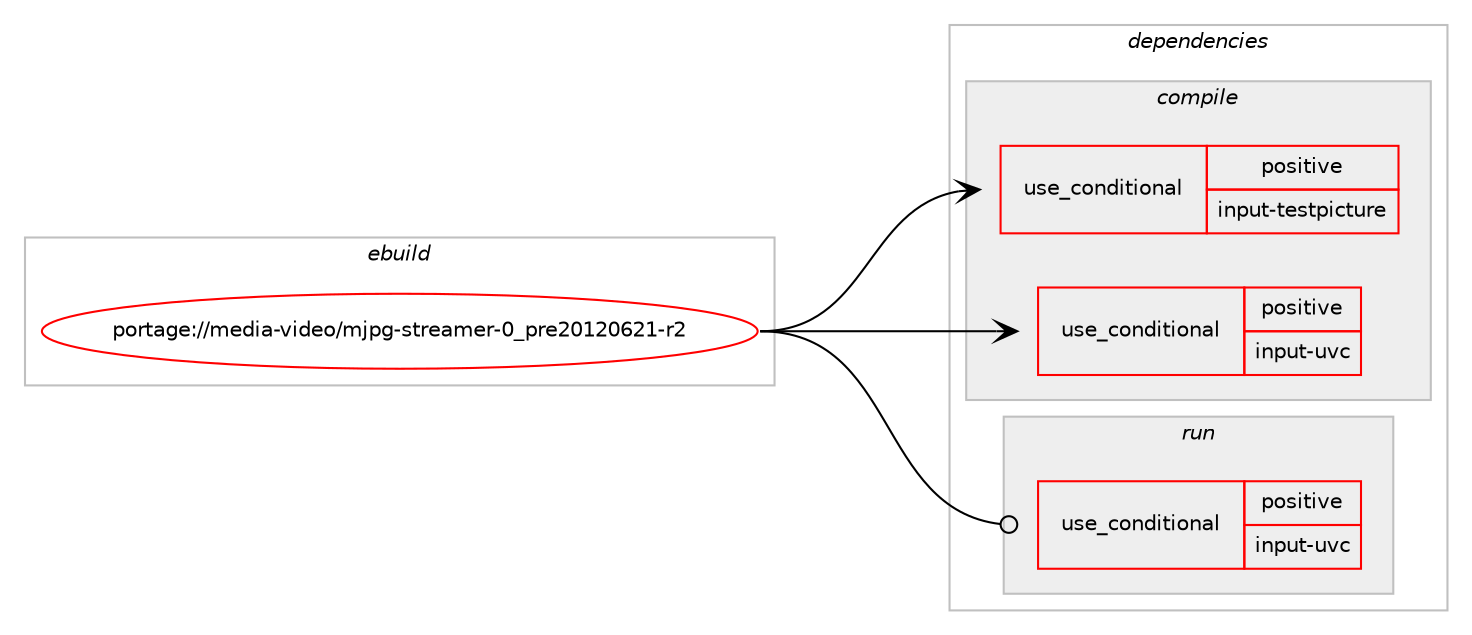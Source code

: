 digraph prolog {

# *************
# Graph options
# *************

newrank=true;
concentrate=true;
compound=true;
graph [rankdir=LR,fontname=Helvetica,fontsize=10,ranksep=1.5];#, ranksep=2.5, nodesep=0.2];
edge  [arrowhead=vee];
node  [fontname=Helvetica,fontsize=10];

# **********
# The ebuild
# **********

subgraph cluster_leftcol {
color=gray;
rank=same;
label=<<i>ebuild</i>>;
id [label="portage://media-video/mjpg-streamer-0_pre20120621-r2", color=red, width=4, href="../media-video/mjpg-streamer-0_pre20120621-r2.svg"];
}

# ****************
# The dependencies
# ****************

subgraph cluster_midcol {
color=gray;
label=<<i>dependencies</i>>;
subgraph cluster_compile {
fillcolor="#eeeeee";
style=filled;
label=<<i>compile</i>>;
subgraph cond82300 {
dependency170113 [label=<<TABLE BORDER="0" CELLBORDER="1" CELLSPACING="0" CELLPADDING="4"><TR><TD ROWSPAN="3" CELLPADDING="10">use_conditional</TD></TR><TR><TD>positive</TD></TR><TR><TD>input-testpicture</TD></TR></TABLE>>, shape=none, color=red];
# *** BEGIN UNKNOWN DEPENDENCY TYPE (TODO) ***
# dependency170113 -> package_dependency(portage://media-video/mjpg-streamer-0_pre20120621-r2,install,no,media-gfx,imagemagick,none,[,,],[],[])
# *** END UNKNOWN DEPENDENCY TYPE (TODO) ***

}
id:e -> dependency170113:w [weight=20,style="solid",arrowhead="vee"];
subgraph cond82301 {
dependency170114 [label=<<TABLE BORDER="0" CELLBORDER="1" CELLSPACING="0" CELLPADDING="4"><TR><TD ROWSPAN="3" CELLPADDING="10">use_conditional</TD></TR><TR><TD>positive</TD></TR><TR><TD>input-uvc</TD></TR></TABLE>>, shape=none, color=red];
# *** BEGIN UNKNOWN DEPENDENCY TYPE (TODO) ***
# dependency170114 -> package_dependency(portage://media-video/mjpg-streamer-0_pre20120621-r2,install,no,media-libs,libv4l,none,[,,],[],[])
# *** END UNKNOWN DEPENDENCY TYPE (TODO) ***

}
id:e -> dependency170114:w [weight=20,style="solid",arrowhead="vee"];
# *** BEGIN UNKNOWN DEPENDENCY TYPE (TODO) ***
# id -> package_dependency(portage://media-video/mjpg-streamer-0_pre20120621-r2,install,no,virtual,jpeg,none,[,,],[],[])
# *** END UNKNOWN DEPENDENCY TYPE (TODO) ***

}
subgraph cluster_compileandrun {
fillcolor="#eeeeee";
style=filled;
label=<<i>compile and run</i>>;
}
subgraph cluster_run {
fillcolor="#eeeeee";
style=filled;
label=<<i>run</i>>;
subgraph cond82302 {
dependency170115 [label=<<TABLE BORDER="0" CELLBORDER="1" CELLSPACING="0" CELLPADDING="4"><TR><TD ROWSPAN="3" CELLPADDING="10">use_conditional</TD></TR><TR><TD>positive</TD></TR><TR><TD>input-uvc</TD></TR></TABLE>>, shape=none, color=red];
# *** BEGIN UNKNOWN DEPENDENCY TYPE (TODO) ***
# dependency170115 -> package_dependency(portage://media-video/mjpg-streamer-0_pre20120621-r2,run,no,media-libs,libv4l,none,[,,],[],[])
# *** END UNKNOWN DEPENDENCY TYPE (TODO) ***

}
id:e -> dependency170115:w [weight=20,style="solid",arrowhead="odot"];
# *** BEGIN UNKNOWN DEPENDENCY TYPE (TODO) ***
# id -> package_dependency(portage://media-video/mjpg-streamer-0_pre20120621-r2,run,no,virtual,jpeg,none,[,,],[],[])
# *** END UNKNOWN DEPENDENCY TYPE (TODO) ***

}
}

# **************
# The candidates
# **************

subgraph cluster_choices {
rank=same;
color=gray;
label=<<i>candidates</i>>;

}

}
